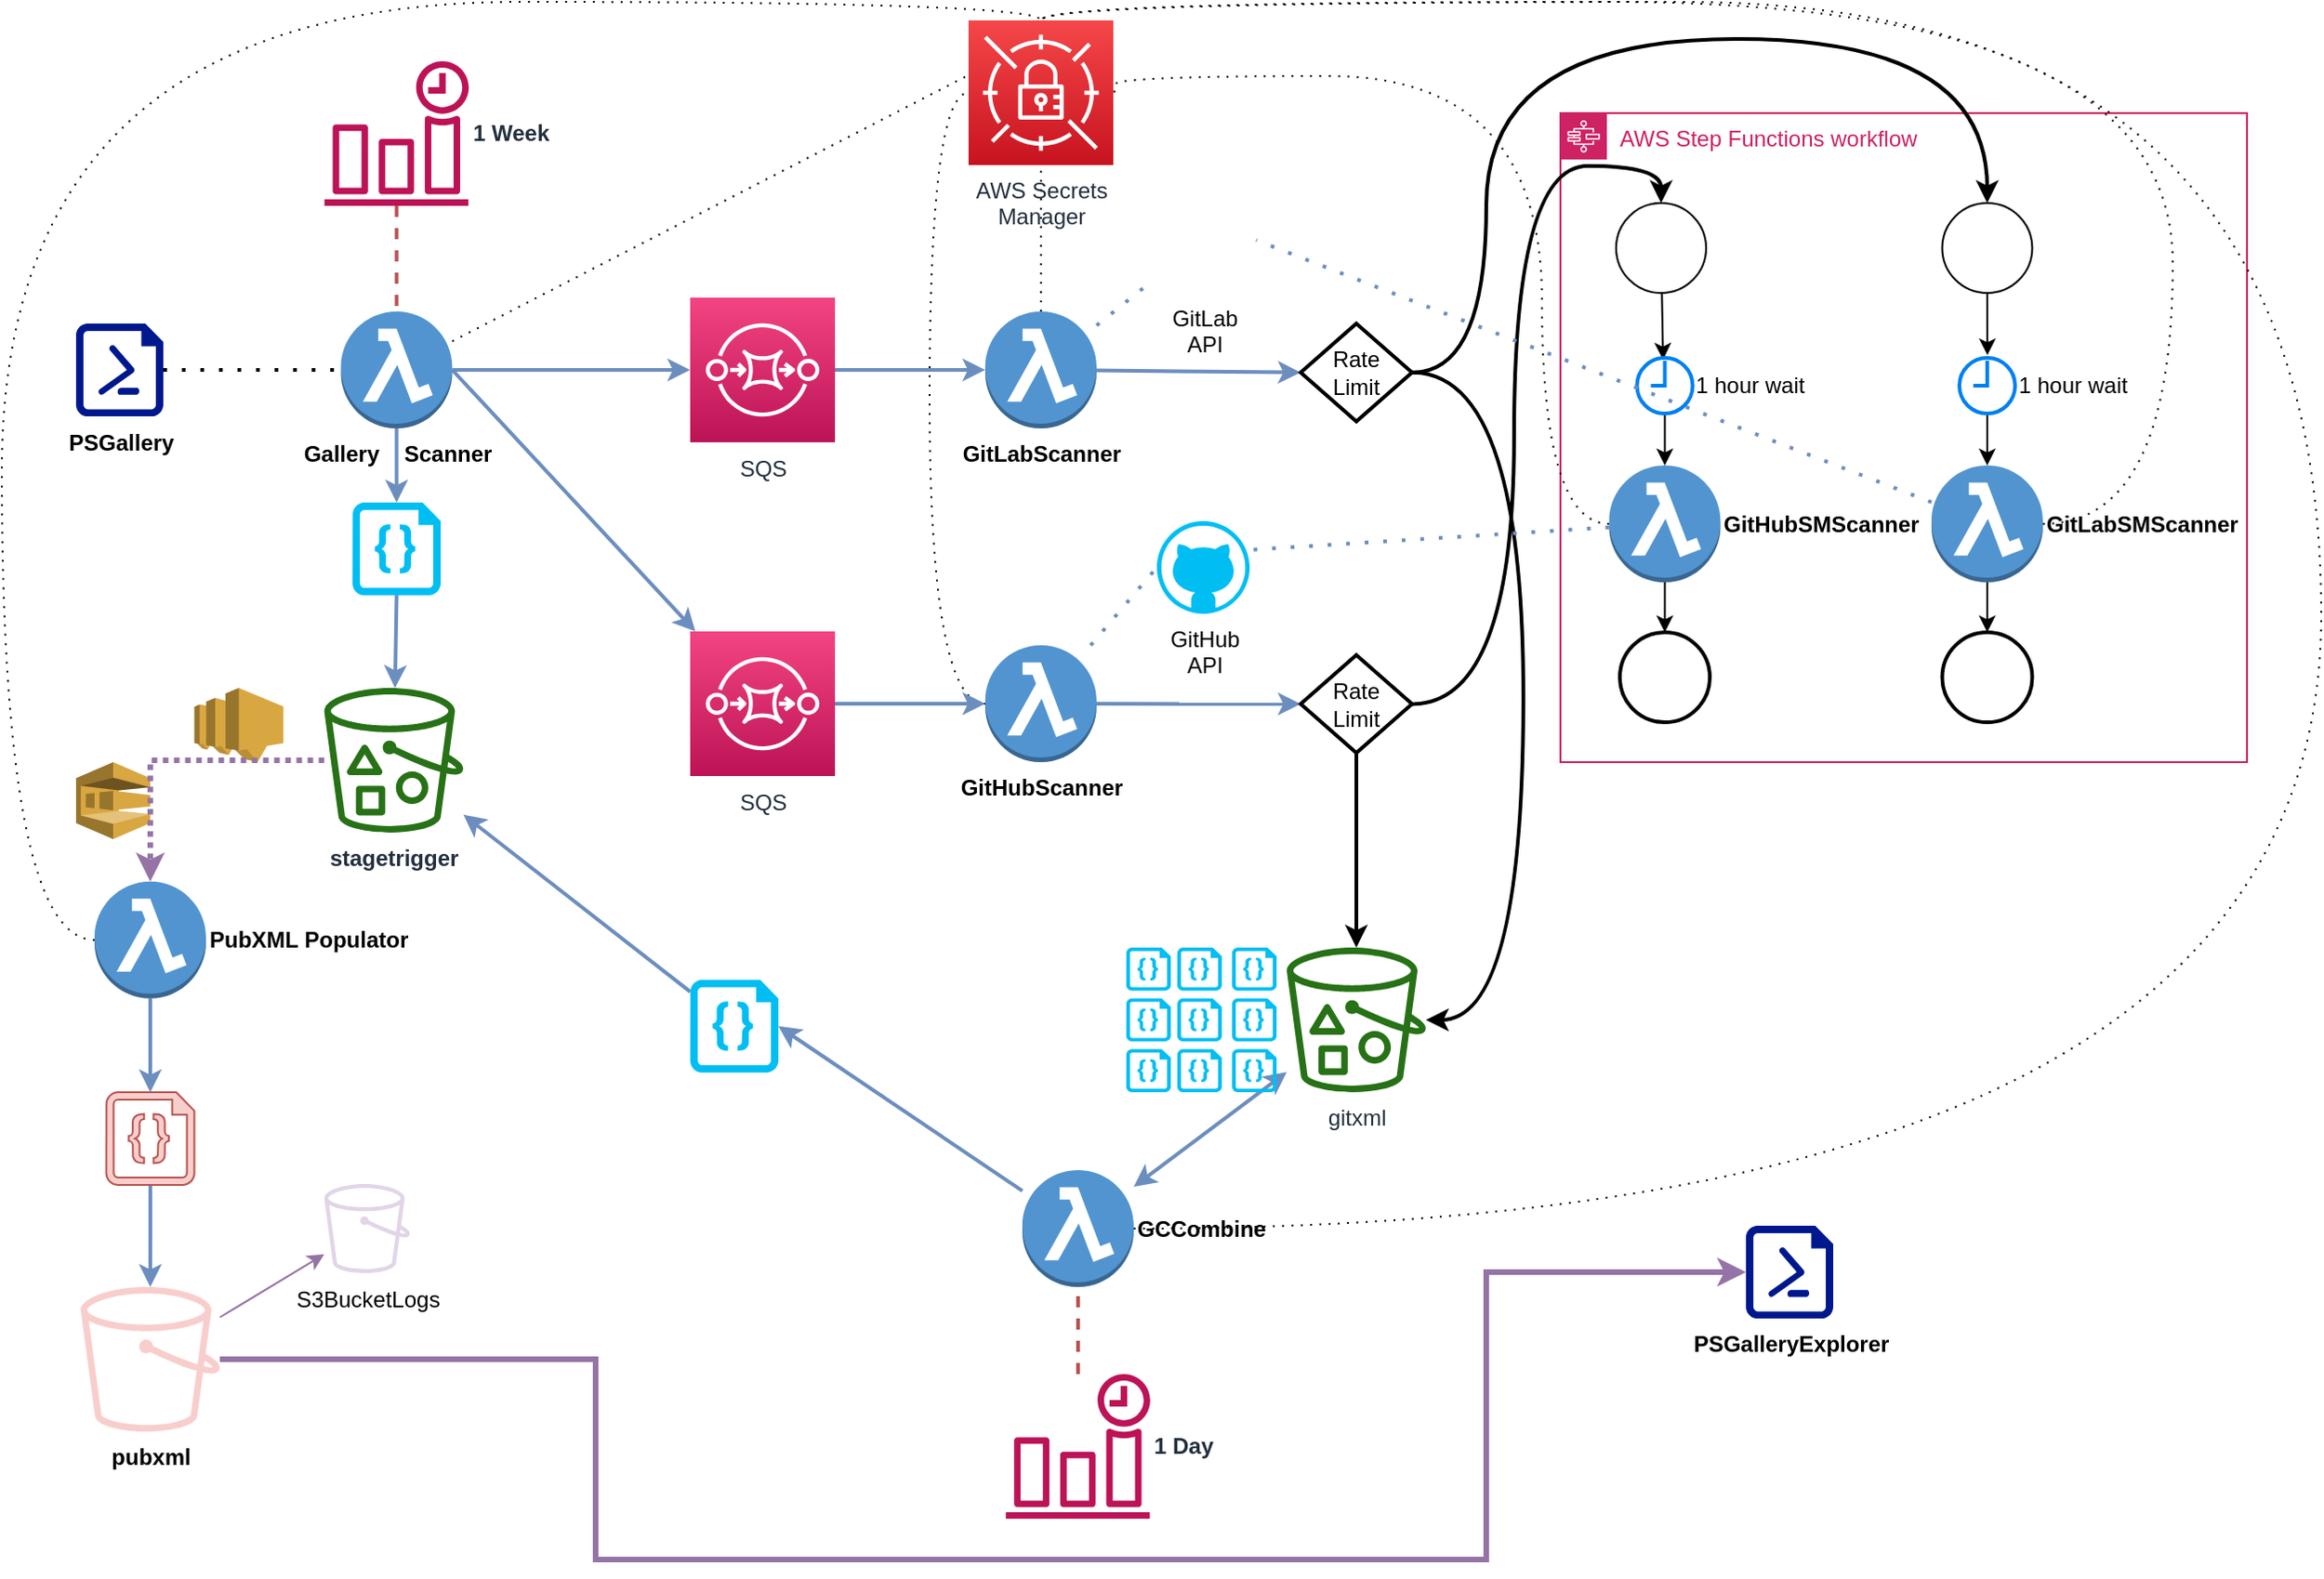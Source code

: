 <mxfile version="13.7.1" type="device"><diagram id="9uXWVybjyTg_qdhLYFKz" name="Page-1"><mxGraphModel dx="1824" dy="982" grid="1" gridSize="10" guides="1" tooltips="1" connect="1" arrows="1" fold="1" page="1" pageScale="1" pageWidth="1100" pageHeight="850" math="0" shadow="0"><root><mxCell id="0"/><mxCell id="1" parent="0"/><mxCell id="MBNeBnfTWhwI8R2axegD-57" style="rounded=0;orthogonalLoop=1;jettySize=auto;html=1;startArrow=none;startFill=0;endArrow=classic;endFill=1;strokeWidth=1;fillColor=#e1d5e7;strokeColor=#9673a6;" edge="1" parent="1" source="ywCzZl-mcObIMfSztwmN-1" target="MBNeBnfTWhwI8R2axegD-30"><mxGeometry relative="1" as="geometry"/></mxCell><mxCell id="MBNeBnfTWhwI8R2axegD-58" style="edgeStyle=orthogonalEdgeStyle;rounded=0;orthogonalLoop=1;jettySize=auto;html=1;entryX=0;entryY=0.5;entryDx=0;entryDy=0;entryPerimeter=0;startArrow=none;startFill=0;endArrow=classic;endFill=1;strokeWidth=3;fillColor=#e1d5e7;strokeColor=#9673a6;" edge="1" parent="1" source="ywCzZl-mcObIMfSztwmN-1" target="ywCzZl-mcObIMfSztwmN-15"><mxGeometry relative="1" as="geometry"><Array as="points"><mxPoint x="340" y="732"/><mxPoint x="340" y="840"/><mxPoint x="820" y="840"/><mxPoint x="820" y="685"/></Array></mxGeometry></mxCell><mxCell id="ywCzZl-mcObIMfSztwmN-1" value="&lt;b&gt;pubxml&lt;/b&gt;" style="outlineConnect=0;fillColor=#f8cecc;strokeColor=#b85450;dashed=0;verticalLabelPosition=bottom;verticalAlign=top;align=center;html=1;fontSize=12;fontStyle=0;aspect=fixed;pointerEvents=1;shape=mxgraph.aws4.bucket;" parent="1" vertex="1"><mxGeometry x="62.5" y="693" width="75" height="78" as="geometry"/></mxCell><mxCell id="MBNeBnfTWhwI8R2axegD-56" style="edgeStyle=orthogonalEdgeStyle;rounded=0;orthogonalLoop=1;jettySize=auto;html=1;startArrow=none;startFill=0;endArrow=classic;endFill=1;strokeWidth=2;fillColor=#dae8fc;strokeColor=#6c8ebf;" edge="1" parent="1" source="ywCzZl-mcObIMfSztwmN-3" target="ywCzZl-mcObIMfSztwmN-1"><mxGeometry relative="1" as="geometry"/></mxCell><mxCell id="ywCzZl-mcObIMfSztwmN-3" value="" style="verticalLabelPosition=bottom;html=1;verticalAlign=top;align=center;strokeColor=#b85450;fillColor=#f8cecc;shape=mxgraph.azure.code_file;pointerEvents=1;" parent="1" vertex="1"><mxGeometry x="76.25" y="588" width="47.5" height="50" as="geometry"/></mxCell><mxCell id="MBNeBnfTWhwI8R2axegD-35" style="edgeStyle=orthogonalEdgeStyle;rounded=0;orthogonalLoop=1;jettySize=auto;html=1;endArrow=classic;endFill=1;strokeWidth=2;fillColor=#dae8fc;strokeColor=#6c8ebf;" edge="1" parent="1" source="ywCzZl-mcObIMfSztwmN-4" target="MBNeBnfTWhwI8R2axegD-34"><mxGeometry relative="1" as="geometry"/></mxCell><mxCell id="MBNeBnfTWhwI8R2axegD-37" style="rounded=0;orthogonalLoop=1;jettySize=auto;html=1;endArrow=classic;endFill=1;strokeWidth=2;exitX=1;exitY=0.5;exitDx=0;exitDy=0;exitPerimeter=0;fillColor=#dae8fc;strokeColor=#6c8ebf;" edge="1" parent="1" source="ywCzZl-mcObIMfSztwmN-4" target="MBNeBnfTWhwI8R2axegD-36"><mxGeometry relative="1" as="geometry"><mxPoint x="310" y="250.0" as="targetPoint"/></mxGeometry></mxCell><mxCell id="MBNeBnfTWhwI8R2axegD-61" style="rounded=0;orthogonalLoop=1;jettySize=auto;html=1;dashed=1;startArrow=none;startFill=0;endArrow=none;endFill=0;strokeWidth=1;dashPattern=1 4;" edge="1" parent="1" source="ywCzZl-mcObIMfSztwmN-4"><mxGeometry relative="1" as="geometry"><mxPoint x="540" y="40" as="targetPoint"/></mxGeometry></mxCell><mxCell id="ywCzZl-mcObIMfSztwmN-4" value="&lt;b&gt;Gallery&amp;nbsp;&amp;nbsp;&amp;nbsp; Scanner&lt;/b&gt;" style="outlineConnect=0;dashed=0;verticalLabelPosition=bottom;verticalAlign=top;align=center;html=1;shape=mxgraph.aws3.lambda_function;fillColor=#5294CF;gradientColor=none;" parent="1" vertex="1"><mxGeometry x="202.75" y="167" width="60" height="63" as="geometry"/></mxCell><mxCell id="ywCzZl-mcObIMfSztwmN-5" value="" style="outlineConnect=0;dashed=0;verticalLabelPosition=bottom;verticalAlign=top;align=center;html=1;shape=mxgraph.aws3.sns;fillColor=#D9A741;gradientColor=none;" parent="1" vertex="1"><mxGeometry x="123.75" y="370" width="48" height="40" as="geometry"/></mxCell><mxCell id="ywCzZl-mcObIMfSztwmN-8" value="" style="outlineConnect=0;dashed=0;verticalLabelPosition=bottom;verticalAlign=top;align=center;html=1;shape=mxgraph.aws3.sqs;fillColor=#D9A741;gradientColor=none;" parent="1" vertex="1"><mxGeometry x="60" y="410" width="40" height="41.5" as="geometry"/></mxCell><mxCell id="MBNeBnfTWhwI8R2axegD-54" style="edgeStyle=orthogonalEdgeStyle;rounded=0;orthogonalLoop=1;jettySize=auto;html=1;entryX=0.5;entryY=0;entryDx=0;entryDy=0;entryPerimeter=0;startArrow=none;startFill=0;endArrow=classic;endFill=1;strokeWidth=3;fillColor=#e1d5e7;strokeColor=#9673a6;dashed=1;dashPattern=1 1;" edge="1" parent="1" source="ywCzZl-mcObIMfSztwmN-10" target="ywCzZl-mcObIMfSztwmN-12"><mxGeometry relative="1" as="geometry"/></mxCell><mxCell id="ywCzZl-mcObIMfSztwmN-10" value="&lt;div&gt;&lt;b&gt;stagetrigger&lt;/b&gt;&lt;/div&gt;" style="outlineConnect=0;fontColor=#232F3E;gradientColor=none;fillColor=#277116;strokeColor=none;dashed=0;verticalLabelPosition=bottom;verticalAlign=top;align=center;html=1;fontSize=12;fontStyle=0;aspect=fixed;pointerEvents=1;shape=mxgraph.aws4.bucket_with_objects;" parent="1" vertex="1"><mxGeometry x="193.75" y="370" width="75" height="78" as="geometry"/></mxCell><mxCell id="ywCzZl-mcObIMfSztwmN-11" value="" style="verticalLabelPosition=bottom;html=1;verticalAlign=top;align=center;strokeColor=none;fillColor=#00BEF2;shape=mxgraph.azure.code_file;pointerEvents=1;" parent="1" vertex="1"><mxGeometry x="209" y="270" width="47.5" height="50" as="geometry"/></mxCell><mxCell id="MBNeBnfTWhwI8R2axegD-55" style="edgeStyle=orthogonalEdgeStyle;rounded=0;orthogonalLoop=1;jettySize=auto;html=1;entryX=0.5;entryY=0;entryDx=0;entryDy=0;entryPerimeter=0;startArrow=none;startFill=0;endArrow=classic;endFill=1;strokeWidth=2;fillColor=#dae8fc;strokeColor=#6c8ebf;" edge="1" parent="1" source="ywCzZl-mcObIMfSztwmN-12" target="ywCzZl-mcObIMfSztwmN-3"><mxGeometry relative="1" as="geometry"/></mxCell><mxCell id="MBNeBnfTWhwI8R2axegD-63" style="edgeStyle=orthogonalEdgeStyle;rounded=0;orthogonalLoop=1;jettySize=auto;html=1;dashed=1;dashPattern=1 4;startArrow=none;startFill=0;endArrow=none;endFill=0;strokeWidth=1;curved=1;" edge="1" parent="1" source="ywCzZl-mcObIMfSztwmN-12" target="MBNeBnfTWhwI8R2axegD-62"><mxGeometry relative="1" as="geometry"><Array as="points"><mxPoint x="20" y="506"/><mxPoint x="20"/><mxPoint x="580"/></Array></mxGeometry></mxCell><mxCell id="ywCzZl-mcObIMfSztwmN-12" value="&lt;b&gt;PubXML Populator&lt;/b&gt;" style="outlineConnect=0;dashed=0;verticalLabelPosition=middle;verticalAlign=middle;align=left;html=1;shape=mxgraph.aws3.lambda_function;fillColor=#5294CF;gradientColor=none;labelPosition=right;" parent="1" vertex="1"><mxGeometry x="70" y="474.38" width="60" height="63" as="geometry"/></mxCell><mxCell id="MBNeBnfTWhwI8R2axegD-60" style="edgeStyle=orthogonalEdgeStyle;rounded=0;orthogonalLoop=1;jettySize=auto;html=1;entryX=0.5;entryY=1;entryDx=0;entryDy=0;entryPerimeter=0;startArrow=none;startFill=0;endArrow=none;endFill=0;strokeWidth=2;fillColor=#f8cecc;strokeColor=#b85450;dashed=1;" edge="1" parent="1" source="ywCzZl-mcObIMfSztwmN-14" target="ywCzZl-mcObIMfSztwmN-17"><mxGeometry relative="1" as="geometry"/></mxCell><mxCell id="ywCzZl-mcObIMfSztwmN-14" value="&lt;b&gt;1 Day&lt;/b&gt;" style="outlineConnect=0;fontColor=#232F3E;gradientColor=none;fillColor=#BC1356;strokeColor=none;dashed=0;verticalLabelPosition=middle;verticalAlign=middle;align=left;html=1;fontSize=12;fontStyle=0;aspect=fixed;pointerEvents=1;shape=mxgraph.aws4.event_time_based;labelPosition=right;" parent="1" vertex="1"><mxGeometry x="561" y="740" width="78" height="78" as="geometry"/></mxCell><mxCell id="ywCzZl-mcObIMfSztwmN-15" value="&lt;div&gt;&lt;b&gt;PSGalleryExplorer&lt;/b&gt;&lt;/div&gt;" style="aspect=fixed;pointerEvents=1;shadow=0;dashed=0;html=1;strokeColor=none;labelPosition=center;verticalLabelPosition=bottom;verticalAlign=top;align=center;fillColor=#00188D;shape=mxgraph.azure.powershell_file" parent="1" vertex="1"><mxGeometry x="960" y="660" width="47" height="50" as="geometry"/></mxCell><mxCell id="ywCzZl-mcObIMfSztwmN-16" value="AWS Step Functions workflow" style="points=[[0,0],[0.25,0],[0.5,0],[0.75,0],[1,0],[1,0.25],[1,0.5],[1,0.75],[1,1],[0.75,1],[0.5,1],[0.25,1],[0,1],[0,0.75],[0,0.5],[0,0.25]];outlineConnect=0;gradientColor=none;html=1;whiteSpace=wrap;fontSize=12;fontStyle=0;shape=mxgraph.aws4.group;grIcon=mxgraph.aws4.group_aws_step_functions_workflow;strokeColor=#CD2264;fillColor=none;verticalAlign=top;align=left;spacingLeft=30;fontColor=#CD2264;dashed=0;" parent="1" vertex="1"><mxGeometry x="860" y="60" width="370" height="350" as="geometry"/></mxCell><mxCell id="MBNeBnfTWhwI8R2axegD-51" style="edgeStyle=none;rounded=0;orthogonalLoop=1;jettySize=auto;html=1;endArrow=classic;endFill=1;strokeWidth=2;startArrow=classic;startFill=1;fillColor=#dae8fc;strokeColor=#6c8ebf;" edge="1" parent="1" source="ywCzZl-mcObIMfSztwmN-17" target="MBNeBnfTWhwI8R2axegD-8"><mxGeometry relative="1" as="geometry"/></mxCell><mxCell id="MBNeBnfTWhwI8R2axegD-52" style="edgeStyle=none;rounded=0;orthogonalLoop=1;jettySize=auto;html=1;entryX=1;entryY=0.5;entryDx=0;entryDy=0;entryPerimeter=0;startArrow=none;startFill=0;endArrow=classic;endFill=1;strokeWidth=2;fillColor=#dae8fc;strokeColor=#6c8ebf;" edge="1" parent="1" source="ywCzZl-mcObIMfSztwmN-17" target="MBNeBnfTWhwI8R2axegD-21"><mxGeometry relative="1" as="geometry"/></mxCell><mxCell id="MBNeBnfTWhwI8R2axegD-68" style="edgeStyle=orthogonalEdgeStyle;curved=1;rounded=0;orthogonalLoop=1;jettySize=auto;html=1;dashed=1;dashPattern=1 4;startArrow=none;startFill=0;endArrow=none;endFill=0;strokeWidth=1;" edge="1" parent="1" source="ywCzZl-mcObIMfSztwmN-17" target="MBNeBnfTWhwI8R2axegD-62"><mxGeometry relative="1" as="geometry"><Array as="points"><mxPoint x="1270" y="662"/><mxPoint x="1270"/><mxPoint x="580"/></Array></mxGeometry></mxCell><mxCell id="ywCzZl-mcObIMfSztwmN-17" value="&lt;b&gt;GCCombine&lt;/b&gt;" style="outlineConnect=0;dashed=0;verticalLabelPosition=middle;verticalAlign=middle;align=left;html=1;shape=mxgraph.aws3.lambda_function;fillColor=#5294CF;gradientColor=none;labelPosition=right;" parent="1" vertex="1"><mxGeometry x="570" y="630" width="60" height="63" as="geometry"/></mxCell><mxCell id="ywCzZl-mcObIMfSztwmN-18" value="" style="verticalLabelPosition=bottom;html=1;verticalAlign=top;align=center;strokeColor=none;fillColor=#00BEF2;shape=mxgraph.azure.code_file;pointerEvents=1;" parent="1" vertex="1"><mxGeometry x="683" y="537.38" width="24" height="23.25" as="geometry"/></mxCell><mxCell id="MBNeBnfTWhwI8R2axegD-31" style="edgeStyle=orthogonalEdgeStyle;rounded=0;orthogonalLoop=1;jettySize=auto;html=1;entryX=0.5;entryY=0;entryDx=0;entryDy=0;entryPerimeter=0;strokeWidth=2;endArrow=none;endFill=0;dashed=1;fillColor=#f8cecc;strokeColor=#b85450;" edge="1" parent="1" source="MBNeBnfTWhwI8R2axegD-1" target="ywCzZl-mcObIMfSztwmN-4"><mxGeometry relative="1" as="geometry"/></mxCell><mxCell id="MBNeBnfTWhwI8R2axegD-1" value="&lt;b&gt;1 Week&lt;/b&gt;" style="outlineConnect=0;fontColor=#232F3E;gradientColor=none;fillColor=#BC1356;strokeColor=none;dashed=0;verticalLabelPosition=middle;verticalAlign=middle;align=left;html=1;fontSize=12;fontStyle=0;aspect=fixed;pointerEvents=1;shape=mxgraph.aws4.event_time_based;labelPosition=right;" vertex="1" parent="1"><mxGeometry x="193.75" y="32" width="78" height="78" as="geometry"/></mxCell><mxCell id="MBNeBnfTWhwI8R2axegD-32" style="edgeStyle=orthogonalEdgeStyle;rounded=0;orthogonalLoop=1;jettySize=auto;html=1;dashed=1;endArrow=none;endFill=0;strokeWidth=2;dashPattern=1 4;" edge="1" parent="1" source="MBNeBnfTWhwI8R2axegD-2" target="ywCzZl-mcObIMfSztwmN-4"><mxGeometry relative="1" as="geometry"/></mxCell><mxCell id="MBNeBnfTWhwI8R2axegD-2" value="PSGallery" style="aspect=fixed;pointerEvents=1;shadow=0;dashed=0;html=1;strokeColor=none;labelPosition=center;verticalLabelPosition=bottom;verticalAlign=top;align=center;fillColor=#00188D;shape=mxgraph.azure.powershell_file;fontStyle=1" vertex="1" parent="1"><mxGeometry x="60" y="173.5" width="47" height="50" as="geometry"/></mxCell><mxCell id="MBNeBnfTWhwI8R2axegD-40" style="edgeStyle=none;rounded=0;orthogonalLoop=1;jettySize=auto;html=1;entryX=0;entryY=0.5;entryDx=0;entryDy=0;endArrow=classic;endFill=1;strokeWidth=2;fillColor=#dae8fc;strokeColor=#6c8ebf;" edge="1" parent="1" source="MBNeBnfTWhwI8R2axegD-4" target="MBNeBnfTWhwI8R2axegD-6"><mxGeometry relative="1" as="geometry"/></mxCell><mxCell id="MBNeBnfTWhwI8R2axegD-49" style="edgeStyle=none;rounded=0;orthogonalLoop=1;jettySize=auto;html=1;dashed=1;dashPattern=1 4;endArrow=none;endFill=0;strokeWidth=2;fillColor=#dae8fc;strokeColor=#6c8ebf;" edge="1" parent="1" source="MBNeBnfTWhwI8R2axegD-4" target="MBNeBnfTWhwI8R2axegD-10"><mxGeometry relative="1" as="geometry"/></mxCell><mxCell id="MBNeBnfTWhwI8R2axegD-64" style="edgeStyle=orthogonalEdgeStyle;curved=1;rounded=0;orthogonalLoop=1;jettySize=auto;html=1;dashed=1;dashPattern=1 4;startArrow=none;startFill=0;endArrow=none;endFill=0;strokeWidth=1;" edge="1" parent="1" source="MBNeBnfTWhwI8R2axegD-4" target="MBNeBnfTWhwI8R2axegD-62"><mxGeometry relative="1" as="geometry"/></mxCell><mxCell id="MBNeBnfTWhwI8R2axegD-4" value="&lt;b&gt;GitLabScanner&lt;/b&gt;" style="outlineConnect=0;dashed=0;verticalLabelPosition=bottom;verticalAlign=top;align=center;html=1;shape=mxgraph.aws3.lambda_function;fillColor=#5294CF;gradientColor=none;" vertex="1" parent="1"><mxGeometry x="550" y="167" width="60" height="63" as="geometry"/></mxCell><mxCell id="MBNeBnfTWhwI8R2axegD-42" style="edgeStyle=orthogonalEdgeStyle;rounded=0;orthogonalLoop=1;jettySize=auto;html=1;entryX=0.5;entryY=0;entryDx=0;entryDy=0;endArrow=classic;endFill=1;strokeWidth=2;curved=1;" edge="1" parent="1" source="MBNeBnfTWhwI8R2axegD-6" target="MBNeBnfTWhwI8R2axegD-17"><mxGeometry relative="1" as="geometry"><Array as="points"><mxPoint x="820" y="200"/><mxPoint x="820" y="20"/><mxPoint x="1090" y="20"/></Array></mxGeometry></mxCell><mxCell id="MBNeBnfTWhwI8R2axegD-43" style="edgeStyle=orthogonalEdgeStyle;curved=1;rounded=0;orthogonalLoop=1;jettySize=auto;html=1;endArrow=classic;endFill=1;strokeWidth=2;" edge="1" parent="1" source="MBNeBnfTWhwI8R2axegD-6" target="MBNeBnfTWhwI8R2axegD-8"><mxGeometry relative="1" as="geometry"><Array as="points"><mxPoint x="840" y="200"/><mxPoint x="840" y="549"/></Array></mxGeometry></mxCell><mxCell id="MBNeBnfTWhwI8R2axegD-6" value="&lt;div&gt;Rate&lt;/div&gt;&lt;div&gt;Limit&lt;br&gt;&lt;/div&gt;" style="rhombus;whiteSpace=wrap;html=1;strokeWidth=2;" vertex="1" parent="1"><mxGeometry x="720" y="173.5" width="60" height="52.75" as="geometry"/></mxCell><mxCell id="MBNeBnfTWhwI8R2axegD-73" style="rounded=0;orthogonalLoop=1;jettySize=auto;html=1;entryX=0.469;entryY=0.032;entryDx=0;entryDy=0;entryPerimeter=0;startArrow=none;startFill=0;endArrow=classic;endFill=1;strokeWidth=1;" edge="1" parent="1" source="MBNeBnfTWhwI8R2axegD-7" target="MBNeBnfTWhwI8R2axegD-14"><mxGeometry relative="1" as="geometry"/></mxCell><mxCell id="MBNeBnfTWhwI8R2axegD-7" value="" style="ellipse;whiteSpace=wrap;html=1;aspect=fixed;" vertex="1" parent="1"><mxGeometry x="890" y="108.5" width="48.5" height="48.5" as="geometry"/></mxCell><mxCell id="MBNeBnfTWhwI8R2axegD-8" value="gitxml" style="outlineConnect=0;fontColor=#232F3E;gradientColor=none;fillColor=#277116;strokeColor=none;dashed=0;verticalLabelPosition=bottom;verticalAlign=top;align=center;html=1;fontSize=12;fontStyle=0;aspect=fixed;pointerEvents=1;shape=mxgraph.aws4.bucket_with_objects;" vertex="1" parent="1"><mxGeometry x="712.5" y="510" width="75" height="78" as="geometry"/></mxCell><mxCell id="MBNeBnfTWhwI8R2axegD-9" value="GitHub&lt;br&gt;API" style="verticalLabelPosition=bottom;html=1;verticalAlign=top;align=center;strokeColor=none;fillColor=#00BEF2;shape=mxgraph.azure.github_code;pointerEvents=1;" vertex="1" parent="1"><mxGeometry x="642.5" y="280" width="50" height="50" as="geometry"/></mxCell><mxCell id="MBNeBnfTWhwI8R2axegD-10" value="&lt;div&gt;GitLab&lt;/div&gt;&lt;div&gt;API&lt;br&gt;&lt;/div&gt;" style="shape=image;html=1;verticalAlign=top;verticalLabelPosition=bottom;labelBackgroundColor=#ffffff;imageAspect=0;aspect=fixed;image=https://cdn4.iconfinder.com/data/icons/logos-and-brands/512/144_Gitlab_logo_logos-128.png" vertex="1" parent="1"><mxGeometry x="639" y="100" width="57" height="57" as="geometry"/></mxCell><mxCell id="MBNeBnfTWhwI8R2axegD-41" style="edgeStyle=none;rounded=0;orthogonalLoop=1;jettySize=auto;html=1;entryX=0;entryY=0.5;entryDx=0;entryDy=0;endArrow=classic;endFill=1;strokeWidth=2;fillColor=#dae8fc;strokeColor=#6c8ebf;" edge="1" parent="1" source="MBNeBnfTWhwI8R2axegD-12" target="MBNeBnfTWhwI8R2axegD-13"><mxGeometry relative="1" as="geometry"/></mxCell><mxCell id="MBNeBnfTWhwI8R2axegD-47" style="rounded=0;orthogonalLoop=1;jettySize=auto;html=1;entryX=0;entryY=0.5;entryDx=0;entryDy=0;entryPerimeter=0;endArrow=none;endFill=0;strokeWidth=2;fillColor=#dae8fc;strokeColor=#6c8ebf;dashed=1;dashPattern=1 4;" edge="1" parent="1" source="MBNeBnfTWhwI8R2axegD-12" target="MBNeBnfTWhwI8R2axegD-9"><mxGeometry relative="1" as="geometry"/></mxCell><mxCell id="MBNeBnfTWhwI8R2axegD-65" style="edgeStyle=orthogonalEdgeStyle;curved=1;rounded=0;orthogonalLoop=1;jettySize=auto;html=1;dashed=1;dashPattern=1 4;startArrow=none;startFill=0;endArrow=none;endFill=0;strokeWidth=1;" edge="1" parent="1" source="MBNeBnfTWhwI8R2axegD-12" target="MBNeBnfTWhwI8R2axegD-62"><mxGeometry relative="1" as="geometry"><Array as="points"><mxPoint x="520" y="378.5"/><mxPoint x="520" y="49"/></Array></mxGeometry></mxCell><mxCell id="MBNeBnfTWhwI8R2axegD-12" value="&lt;b&gt;GitHubScanner&lt;/b&gt;" style="outlineConnect=0;dashed=0;verticalLabelPosition=bottom;verticalAlign=top;align=center;html=1;shape=mxgraph.aws3.lambda_function;fillColor=#5294CF;gradientColor=none;" vertex="1" parent="1"><mxGeometry x="550" y="347" width="60" height="63" as="geometry"/></mxCell><mxCell id="MBNeBnfTWhwI8R2axegD-44" style="edgeStyle=orthogonalEdgeStyle;curved=1;rounded=0;orthogonalLoop=1;jettySize=auto;html=1;entryX=0.5;entryY=0;entryDx=0;entryDy=0;endArrow=classic;endFill=1;strokeWidth=2;" edge="1" parent="1" source="MBNeBnfTWhwI8R2axegD-13" target="MBNeBnfTWhwI8R2axegD-7"><mxGeometry relative="1" as="geometry"/></mxCell><mxCell id="MBNeBnfTWhwI8R2axegD-45" style="edgeStyle=orthogonalEdgeStyle;curved=1;rounded=0;orthogonalLoop=1;jettySize=auto;html=1;endArrow=classic;endFill=1;strokeWidth=2;" edge="1" parent="1" source="MBNeBnfTWhwI8R2axegD-13" target="MBNeBnfTWhwI8R2axegD-8"><mxGeometry relative="1" as="geometry"/></mxCell><mxCell id="MBNeBnfTWhwI8R2axegD-13" value="&lt;div&gt;Rate&lt;/div&gt;&lt;div&gt;Limit&lt;br&gt;&lt;/div&gt;" style="rhombus;whiteSpace=wrap;html=1;strokeWidth=2;" vertex="1" parent="1"><mxGeometry x="720" y="352.25" width="60" height="52.75" as="geometry"/></mxCell><mxCell id="MBNeBnfTWhwI8R2axegD-74" style="edgeStyle=none;rounded=0;orthogonalLoop=1;jettySize=auto;html=1;entryX=0.5;entryY=0;entryDx=0;entryDy=0;entryPerimeter=0;startArrow=none;startFill=0;endArrow=classic;endFill=1;strokeWidth=1;" edge="1" parent="1" source="MBNeBnfTWhwI8R2axegD-14" target="MBNeBnfTWhwI8R2axegD-15"><mxGeometry relative="1" as="geometry"/></mxCell><mxCell id="MBNeBnfTWhwI8R2axegD-14" value="&lt;div&gt;1 hour wait&lt;br&gt;&lt;/div&gt;" style="html=1;verticalLabelPosition=middle;align=left;labelBackgroundColor=#ffffff;verticalAlign=middle;strokeWidth=2;strokeColor=#0080F0;shadow=0;dashed=0;shape=mxgraph.ios7.icons.clock;labelPosition=right;" vertex="1" parent="1"><mxGeometry x="901.25" y="192" width="30" height="30" as="geometry"/></mxCell><mxCell id="MBNeBnfTWhwI8R2axegD-48" style="edgeStyle=none;rounded=0;orthogonalLoop=1;jettySize=auto;html=1;entryX=0.96;entryY=0.313;entryDx=0;entryDy=0;entryPerimeter=0;dashed=1;dashPattern=1 4;endArrow=none;endFill=0;strokeWidth=2;fillColor=#dae8fc;strokeColor=#6c8ebf;" edge="1" parent="1" source="MBNeBnfTWhwI8R2axegD-15" target="MBNeBnfTWhwI8R2axegD-9"><mxGeometry relative="1" as="geometry"/></mxCell><mxCell id="MBNeBnfTWhwI8R2axegD-66" style="edgeStyle=orthogonalEdgeStyle;curved=1;rounded=0;orthogonalLoop=1;jettySize=auto;html=1;dashed=1;dashPattern=1 4;startArrow=none;startFill=0;endArrow=none;endFill=0;strokeWidth=1;" edge="1" parent="1" source="MBNeBnfTWhwI8R2axegD-15" target="MBNeBnfTWhwI8R2axegD-62"><mxGeometry relative="1" as="geometry"><Array as="points"><mxPoint x="850" y="282"/><mxPoint x="850" y="40"/><mxPoint x="620" y="40"/><mxPoint x="620" y="49"/></Array></mxGeometry></mxCell><mxCell id="MBNeBnfTWhwI8R2axegD-75" style="edgeStyle=none;rounded=0;orthogonalLoop=1;jettySize=auto;html=1;entryX=0.5;entryY=0;entryDx=0;entryDy=0;startArrow=none;startFill=0;endArrow=classic;endFill=1;strokeWidth=1;" edge="1" parent="1" source="MBNeBnfTWhwI8R2axegD-15" target="MBNeBnfTWhwI8R2axegD-16"><mxGeometry relative="1" as="geometry"/></mxCell><mxCell id="MBNeBnfTWhwI8R2axegD-15" value="&lt;b&gt;GitHubSMScanner&lt;/b&gt;" style="outlineConnect=0;dashed=0;verticalLabelPosition=middle;verticalAlign=middle;align=left;html=1;shape=mxgraph.aws3.lambda_function;fillColor=#5294CF;gradientColor=none;labelPosition=right;" vertex="1" parent="1"><mxGeometry x="886.25" y="250" width="60" height="63" as="geometry"/></mxCell><mxCell id="MBNeBnfTWhwI8R2axegD-16" value="" style="ellipse;whiteSpace=wrap;html=1;aspect=fixed;strokeWidth=2;" vertex="1" parent="1"><mxGeometry x="892" y="340" width="48.5" height="48.5" as="geometry"/></mxCell><mxCell id="MBNeBnfTWhwI8R2axegD-77" style="edgeStyle=none;rounded=0;orthogonalLoop=1;jettySize=auto;html=1;entryX=0.503;entryY=-0.048;entryDx=0;entryDy=0;entryPerimeter=0;startArrow=none;startFill=0;endArrow=classic;endFill=1;strokeWidth=1;" edge="1" parent="1" source="MBNeBnfTWhwI8R2axegD-17" target="MBNeBnfTWhwI8R2axegD-18"><mxGeometry relative="1" as="geometry"/></mxCell><mxCell id="MBNeBnfTWhwI8R2axegD-17" value="" style="ellipse;whiteSpace=wrap;html=1;aspect=fixed;" vertex="1" parent="1"><mxGeometry x="1065.75" y="108.5" width="48.5" height="48.5" as="geometry"/></mxCell><mxCell id="MBNeBnfTWhwI8R2axegD-78" style="edgeStyle=none;rounded=0;orthogonalLoop=1;jettySize=auto;html=1;entryX=0.5;entryY=0;entryDx=0;entryDy=0;entryPerimeter=0;startArrow=none;startFill=0;endArrow=classic;endFill=1;strokeWidth=1;" edge="1" parent="1" source="MBNeBnfTWhwI8R2axegD-18" target="MBNeBnfTWhwI8R2axegD-19"><mxGeometry relative="1" as="geometry"/></mxCell><mxCell id="MBNeBnfTWhwI8R2axegD-18" value="&lt;div&gt;1 hour wait&lt;br&gt;&lt;/div&gt;" style="html=1;verticalLabelPosition=middle;align=left;labelBackgroundColor=#ffffff;verticalAlign=middle;strokeWidth=2;strokeColor=#0080F0;shadow=0;dashed=0;shape=mxgraph.ios7.icons.clock;labelPosition=right;" vertex="1" parent="1"><mxGeometry x="1075" y="192" width="30" height="30" as="geometry"/></mxCell><mxCell id="MBNeBnfTWhwI8R2axegD-50" style="edgeStyle=none;rounded=0;orthogonalLoop=1;jettySize=auto;html=1;entryX=1;entryY=0.5;entryDx=0;entryDy=0;dashed=1;dashPattern=1 4;endArrow=none;endFill=0;strokeWidth=2;fillColor=#dae8fc;strokeColor=#6c8ebf;" edge="1" parent="1" source="MBNeBnfTWhwI8R2axegD-19" target="MBNeBnfTWhwI8R2axegD-10"><mxGeometry relative="1" as="geometry"/></mxCell><mxCell id="MBNeBnfTWhwI8R2axegD-67" style="edgeStyle=orthogonalEdgeStyle;curved=1;rounded=0;orthogonalLoop=1;jettySize=auto;html=1;dashed=1;dashPattern=1 4;startArrow=none;startFill=0;endArrow=none;endFill=0;strokeWidth=1;" edge="1" parent="1" source="MBNeBnfTWhwI8R2axegD-19" target="MBNeBnfTWhwI8R2axegD-62"><mxGeometry relative="1" as="geometry"><Array as="points"><mxPoint x="1190" y="282"/><mxPoint x="1190"/><mxPoint x="580"/></Array></mxGeometry></mxCell><mxCell id="MBNeBnfTWhwI8R2axegD-79" style="edgeStyle=none;rounded=0;orthogonalLoop=1;jettySize=auto;html=1;entryX=0.5;entryY=0;entryDx=0;entryDy=0;startArrow=none;startFill=0;endArrow=classic;endFill=1;strokeWidth=1;" edge="1" parent="1" source="MBNeBnfTWhwI8R2axegD-19" target="MBNeBnfTWhwI8R2axegD-20"><mxGeometry relative="1" as="geometry"/></mxCell><mxCell id="MBNeBnfTWhwI8R2axegD-19" value="GitLabSMScanner" style="outlineConnect=0;dashed=0;verticalLabelPosition=middle;verticalAlign=middle;align=left;html=1;shape=mxgraph.aws3.lambda_function;fillColor=#5294CF;gradientColor=none;labelPosition=right;fontStyle=1" vertex="1" parent="1"><mxGeometry x="1060" y="250" width="60" height="63" as="geometry"/></mxCell><mxCell id="MBNeBnfTWhwI8R2axegD-20" value="" style="ellipse;whiteSpace=wrap;html=1;aspect=fixed;strokeWidth=2;" vertex="1" parent="1"><mxGeometry x="1065.75" y="340" width="48.5" height="48.5" as="geometry"/></mxCell><mxCell id="MBNeBnfTWhwI8R2axegD-53" style="edgeStyle=none;rounded=0;orthogonalLoop=1;jettySize=auto;html=1;startArrow=none;startFill=0;endArrow=classic;endFill=1;strokeWidth=2;fillColor=#dae8fc;strokeColor=#6c8ebf;" edge="1" parent="1" source="MBNeBnfTWhwI8R2axegD-21" target="ywCzZl-mcObIMfSztwmN-10"><mxGeometry relative="1" as="geometry"/></mxCell><mxCell id="MBNeBnfTWhwI8R2axegD-21" value="" style="verticalLabelPosition=bottom;html=1;verticalAlign=top;align=center;strokeColor=none;fillColor=#00BEF2;shape=mxgraph.azure.code_file;pointerEvents=1;" vertex="1" parent="1"><mxGeometry x="391" y="527.38" width="47.5" height="50" as="geometry"/></mxCell><mxCell id="MBNeBnfTWhwI8R2axegD-22" value="" style="verticalLabelPosition=bottom;html=1;verticalAlign=top;align=center;strokeColor=none;fillColor=#00BEF2;shape=mxgraph.azure.code_file;pointerEvents=1;" vertex="1" parent="1"><mxGeometry x="683" y="510" width="24" height="23.25" as="geometry"/></mxCell><mxCell id="MBNeBnfTWhwI8R2axegD-23" value="" style="verticalLabelPosition=bottom;html=1;verticalAlign=top;align=center;strokeColor=none;fillColor=#00BEF2;shape=mxgraph.azure.code_file;pointerEvents=1;" vertex="1" parent="1"><mxGeometry x="683" y="564.75" width="24" height="23.25" as="geometry"/></mxCell><mxCell id="MBNeBnfTWhwI8R2axegD-24" value="" style="verticalLabelPosition=bottom;html=1;verticalAlign=top;align=center;strokeColor=none;fillColor=#00BEF2;shape=mxgraph.azure.code_file;pointerEvents=1;" vertex="1" parent="1"><mxGeometry x="653.5" y="510" width="24" height="23.25" as="geometry"/></mxCell><mxCell id="MBNeBnfTWhwI8R2axegD-25" value="" style="verticalLabelPosition=bottom;html=1;verticalAlign=top;align=center;strokeColor=none;fillColor=#00BEF2;shape=mxgraph.azure.code_file;pointerEvents=1;" vertex="1" parent="1"><mxGeometry x="653.5" y="537.38" width="24" height="23.25" as="geometry"/></mxCell><mxCell id="MBNeBnfTWhwI8R2axegD-26" value="" style="verticalLabelPosition=bottom;html=1;verticalAlign=top;align=center;strokeColor=none;fillColor=#00BEF2;shape=mxgraph.azure.code_file;pointerEvents=1;" vertex="1" parent="1"><mxGeometry x="653.5" y="564.75" width="24" height="23.25" as="geometry"/></mxCell><mxCell id="MBNeBnfTWhwI8R2axegD-27" value="" style="verticalLabelPosition=bottom;html=1;verticalAlign=top;align=center;strokeColor=none;fillColor=#00BEF2;shape=mxgraph.azure.code_file;pointerEvents=1;" vertex="1" parent="1"><mxGeometry x="626" y="510" width="24" height="23.25" as="geometry"/></mxCell><mxCell id="MBNeBnfTWhwI8R2axegD-28" value="" style="verticalLabelPosition=bottom;html=1;verticalAlign=top;align=center;strokeColor=none;fillColor=#00BEF2;shape=mxgraph.azure.code_file;pointerEvents=1;" vertex="1" parent="1"><mxGeometry x="626" y="537.38" width="24" height="23.25" as="geometry"/></mxCell><mxCell id="MBNeBnfTWhwI8R2axegD-29" value="" style="verticalLabelPosition=bottom;html=1;verticalAlign=top;align=center;strokeColor=none;fillColor=#00BEF2;shape=mxgraph.azure.code_file;pointerEvents=1;" vertex="1" parent="1"><mxGeometry x="626" y="564.75" width="24" height="23.25" as="geometry"/></mxCell><mxCell id="MBNeBnfTWhwI8R2axegD-30" value="S3BucketLogs" style="outlineConnect=0;fillColor=#e1d5e7;strokeColor=#9673a6;dashed=0;verticalLabelPosition=bottom;verticalAlign=top;align=center;html=1;fontSize=12;fontStyle=0;aspect=fixed;pointerEvents=1;shape=mxgraph.aws4.bucket;" vertex="1" parent="1"><mxGeometry x="193.75" y="637.5" width="46.16" height="48" as="geometry"/></mxCell><mxCell id="MBNeBnfTWhwI8R2axegD-38" style="edgeStyle=none;rounded=0;orthogonalLoop=1;jettySize=auto;html=1;entryX=0;entryY=0.5;entryDx=0;entryDy=0;entryPerimeter=0;endArrow=classic;endFill=1;strokeWidth=2;fillColor=#dae8fc;strokeColor=#6c8ebf;" edge="1" parent="1" source="MBNeBnfTWhwI8R2axegD-34" target="MBNeBnfTWhwI8R2axegD-4"><mxGeometry relative="1" as="geometry"/></mxCell><mxCell id="MBNeBnfTWhwI8R2axegD-34" value="SQS" style="outlineConnect=0;fontColor=#232F3E;gradientColor=#F34482;gradientDirection=north;fillColor=#BC1356;strokeColor=#ffffff;dashed=0;verticalLabelPosition=bottom;verticalAlign=top;align=center;html=1;fontSize=12;fontStyle=0;aspect=fixed;shape=mxgraph.aws4.resourceIcon;resIcon=mxgraph.aws4.sqs;" vertex="1" parent="1"><mxGeometry x="391" y="159.5" width="78" height="78" as="geometry"/></mxCell><mxCell id="MBNeBnfTWhwI8R2axegD-39" style="edgeStyle=none;rounded=0;orthogonalLoop=1;jettySize=auto;html=1;endArrow=classic;endFill=1;strokeWidth=2;fillColor=#dae8fc;strokeColor=#6c8ebf;" edge="1" parent="1" source="MBNeBnfTWhwI8R2axegD-36" target="MBNeBnfTWhwI8R2axegD-12"><mxGeometry relative="1" as="geometry"/></mxCell><mxCell id="MBNeBnfTWhwI8R2axegD-36" value="SQS" style="outlineConnect=0;fontColor=#232F3E;gradientColor=#F34482;gradientDirection=north;fillColor=#BC1356;strokeColor=#ffffff;dashed=0;verticalLabelPosition=bottom;verticalAlign=top;align=center;html=1;fontSize=12;fontStyle=0;aspect=fixed;shape=mxgraph.aws4.resourceIcon;resIcon=mxgraph.aws4.sqs;" vertex="1" parent="1"><mxGeometry x="391" y="339.5" width="78" height="78" as="geometry"/></mxCell><mxCell id="MBNeBnfTWhwI8R2axegD-62" value="AWS Secrets&lt;br&gt;Manager" style="outlineConnect=0;fontColor=#232F3E;gradientColor=#F54749;gradientDirection=north;fillColor=#C7131F;strokeColor=#ffffff;dashed=0;verticalLabelPosition=bottom;verticalAlign=top;align=center;html=1;fontSize=12;fontStyle=0;aspect=fixed;shape=mxgraph.aws4.resourceIcon;resIcon=mxgraph.aws4.secrets_manager;" vertex="1" parent="1"><mxGeometry x="541" y="10" width="78" height="78" as="geometry"/></mxCell><mxCell id="MBNeBnfTWhwI8R2axegD-70" style="rounded=0;orthogonalLoop=1;jettySize=auto;html=1;endArrow=classic;endFill=1;strokeWidth=2;exitX=0.5;exitY=1;exitDx=0;exitDy=0;exitPerimeter=0;fillColor=#dae8fc;strokeColor=#6c8ebf;entryX=0.5;entryY=0;entryDx=0;entryDy=0;entryPerimeter=0;" edge="1" parent="1" source="ywCzZl-mcObIMfSztwmN-4" target="ywCzZl-mcObIMfSztwmN-11"><mxGeometry relative="1" as="geometry"><mxPoint x="393.762" y="339.5" as="targetPoint"/><mxPoint x="262.75" y="198.5" as="sourcePoint"/></mxGeometry></mxCell><mxCell id="MBNeBnfTWhwI8R2axegD-72" style="rounded=0;orthogonalLoop=1;jettySize=auto;html=1;endArrow=classic;endFill=1;strokeWidth=2;exitX=0.5;exitY=1;exitDx=0;exitDy=0;exitPerimeter=0;fillColor=#dae8fc;strokeColor=#6c8ebf;" edge="1" parent="1" source="ywCzZl-mcObIMfSztwmN-11" target="ywCzZl-mcObIMfSztwmN-10"><mxGeometry relative="1" as="geometry"><mxPoint x="403.762" y="349.5" as="targetPoint"/><mxPoint x="272.75" y="208.5" as="sourcePoint"/></mxGeometry></mxCell></root></mxGraphModel></diagram></mxfile>